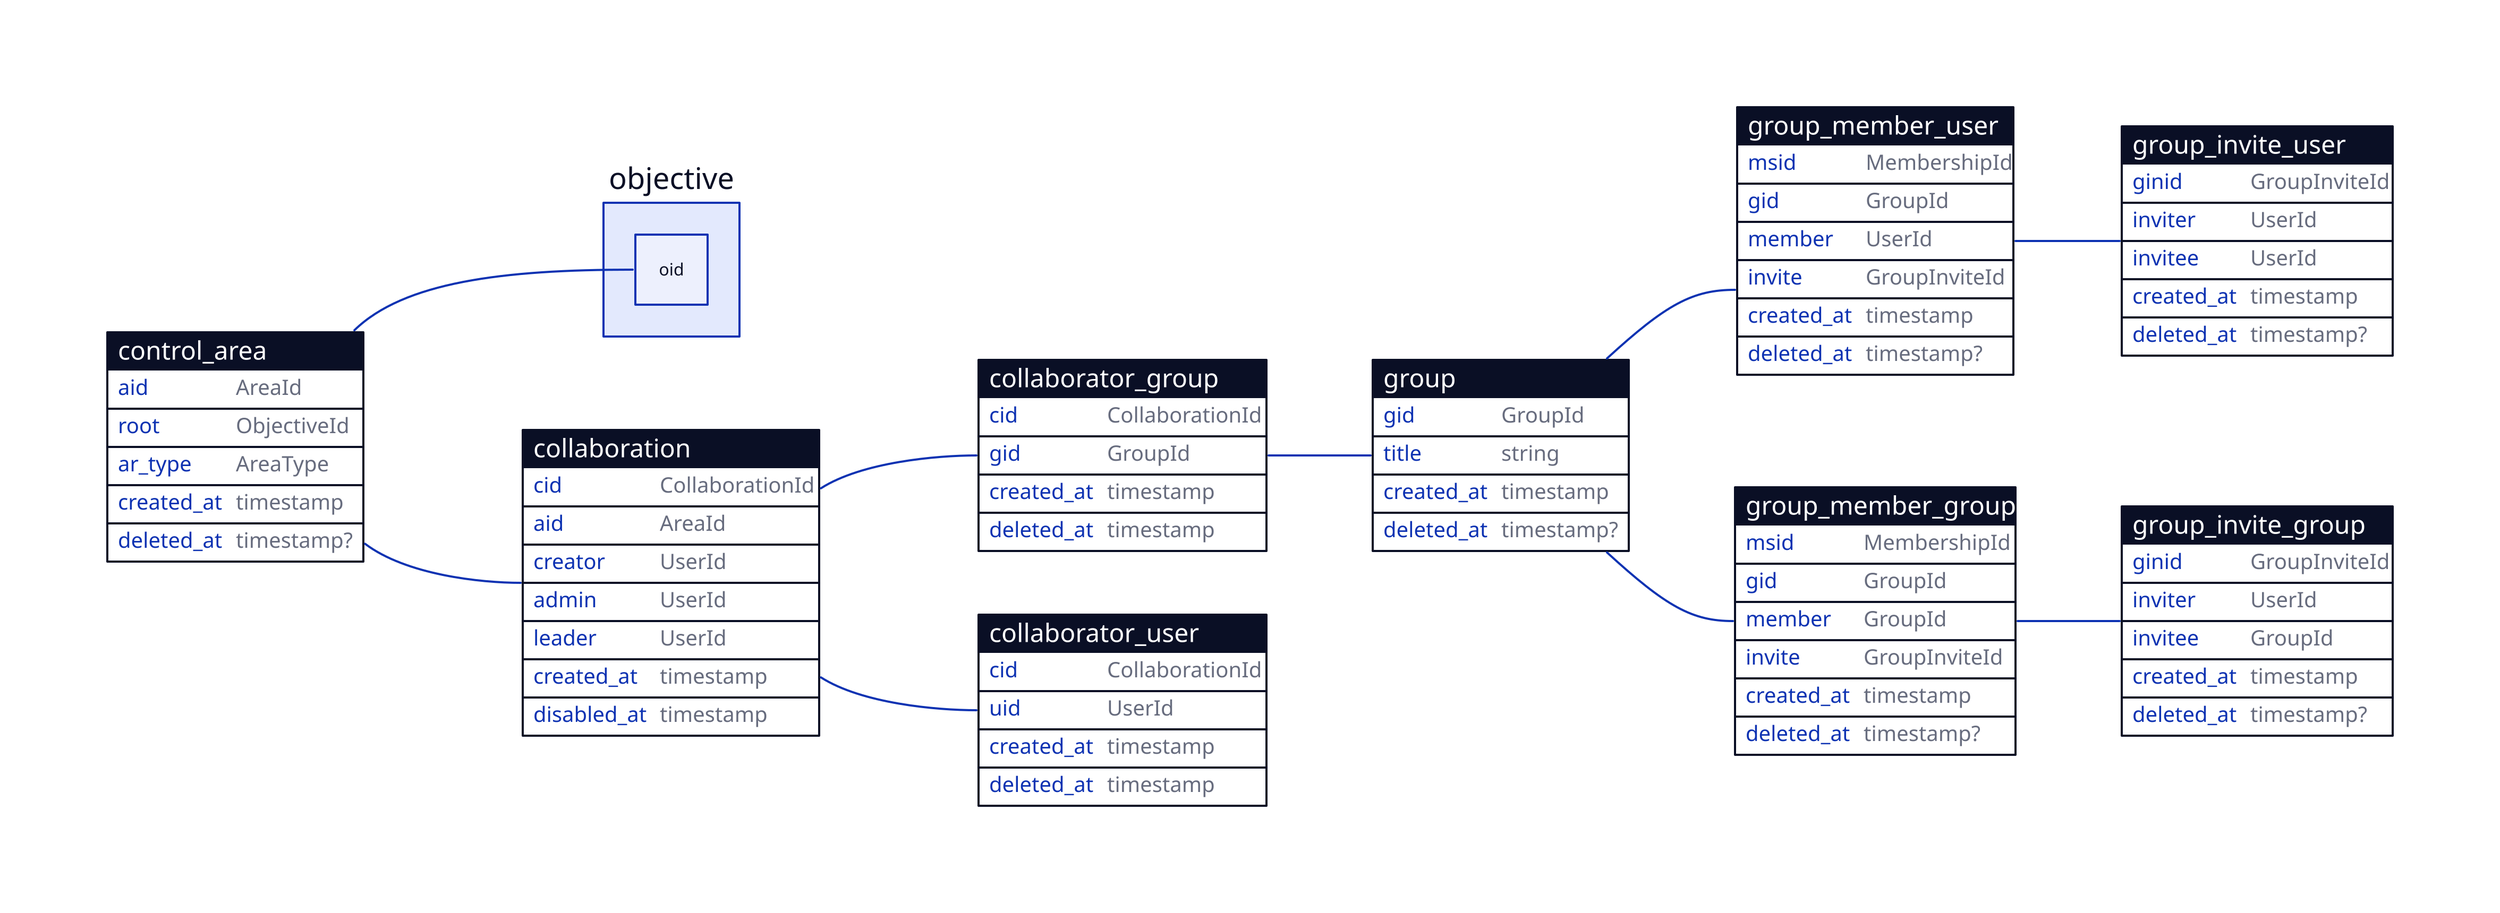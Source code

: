 direction: right

control_area: {
  shape: sql_table

  aid: AreaId
  root: ObjectiveId
  ar_type: AreaType

  created_at: timestamp
  deleted_at: timestamp?
}

collaboration: {
  shape: sql_table

  cid: CollaborationId
  aid: AreaId

  creator: UserId
  admin: UserId
  leader: UserId

  created_at: timestamp
  disabled_at: timestamp
}

collaborator_group: {
  shape: sql_table

  cid: CollaborationId
  gid: GroupId

  created_at: timestamp
  deleted_at: timestamp
}

collaborator_user: {
  shape: sql_table

  cid: CollaborationId
  uid: UserId

  created_at: timestamp
  deleted_at: timestamp
}

group: {
  shape: sql_table
  
  gid: GroupId
  title: string
  
  created_at: timestamp
  deleted_at: timestamp?
}

group_member_user: {
  shape: sql_table

  msid: MembershipId
  
  gid: GroupId
  member: UserId
  invite: GroupInviteId
  
  created_at: timestamp
  deleted_at: timestamp?
}

group_member_group: {
  shape: sql_table

  msid: MembershipId
  
  gid: GroupId
  member: GroupId
  invite: GroupInviteId
  
  created_at: timestamp
  deleted_at: timestamp?
}

group_invite_group: {
  shape: sql_table

  ginid: GroupInviteId
  
  inviter: UserId
  invitee: GroupId
  
  created_at: timestamp
  deleted_at: timestamp?
}

group_invite_user: {
  shape: sql_table

  ginid: GroupInviteId
  
  inviter: UserId
  invitee: UserId
  
  created_at: timestamp
  deleted_at: timestamp?
}

control_area.root -- objective.oid

control_area.aid -- collaboration.aid
collaboration.cid -- collaborator_group.cid
collaboration.cid -- collaborator_user.cid

collaborator_group.gid -- group.gid

group.gid -- group_member_user.gid
group.gid -- group_member_group.gid

group_member_group.invite -- group_invite_group.ginid
group_member_user.invite -- group_invite_user.ginid